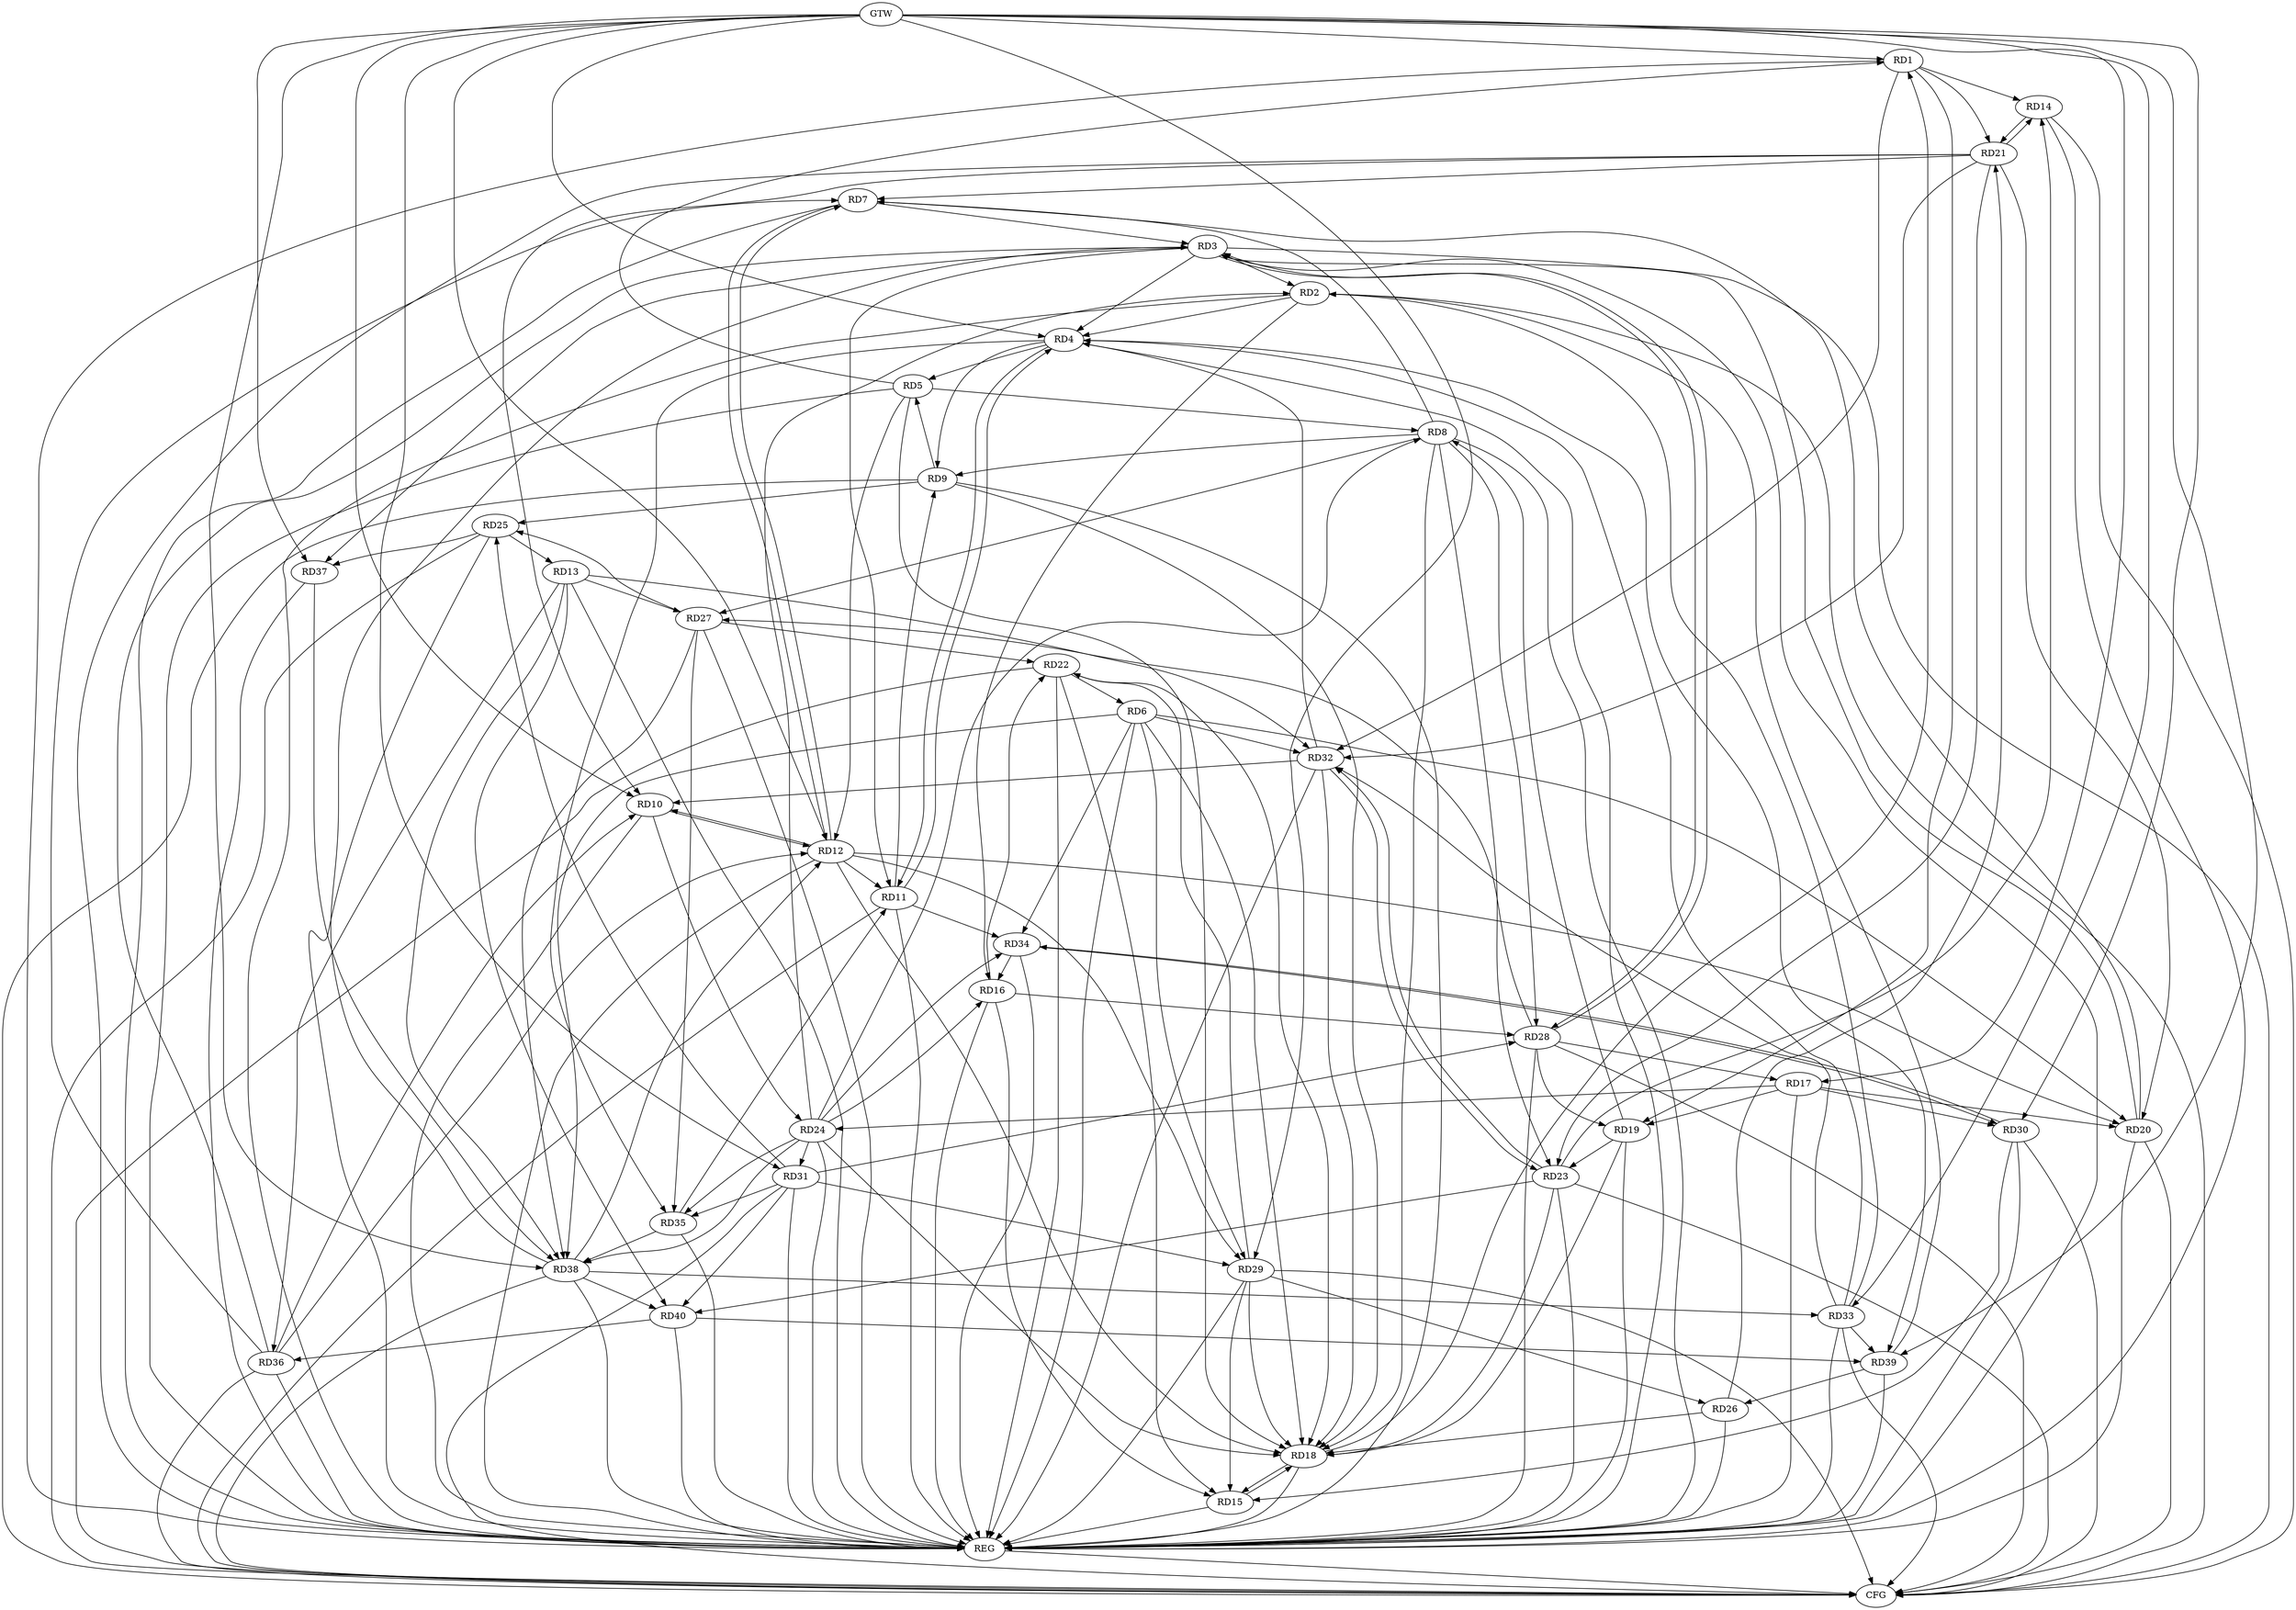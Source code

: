 strict digraph G {
  RD1 [ label="RD1" ];
  RD2 [ label="RD2" ];
  RD3 [ label="RD3" ];
  RD4 [ label="RD4" ];
  RD5 [ label="RD5" ];
  RD6 [ label="RD6" ];
  RD7 [ label="RD7" ];
  RD8 [ label="RD8" ];
  RD9 [ label="RD9" ];
  RD10 [ label="RD10" ];
  RD11 [ label="RD11" ];
  RD12 [ label="RD12" ];
  RD13 [ label="RD13" ];
  RD14 [ label="RD14" ];
  RD15 [ label="RD15" ];
  RD16 [ label="RD16" ];
  RD17 [ label="RD17" ];
  RD18 [ label="RD18" ];
  RD19 [ label="RD19" ];
  RD20 [ label="RD20" ];
  RD21 [ label="RD21" ];
  RD22 [ label="RD22" ];
  RD23 [ label="RD23" ];
  RD24 [ label="RD24" ];
  RD25 [ label="RD25" ];
  RD26 [ label="RD26" ];
  RD27 [ label="RD27" ];
  RD28 [ label="RD28" ];
  RD29 [ label="RD29" ];
  RD30 [ label="RD30" ];
  RD31 [ label="RD31" ];
  RD32 [ label="RD32" ];
  RD33 [ label="RD33" ];
  RD34 [ label="RD34" ];
  RD35 [ label="RD35" ];
  RD36 [ label="RD36" ];
  RD37 [ label="RD37" ];
  RD38 [ label="RD38" ];
  RD39 [ label="RD39" ];
  RD40 [ label="RD40" ];
  GTW [ label="GTW" ];
  REG [ label="REG" ];
  CFG [ label="CFG" ];
  RD5 -> RD1;
  RD1 -> RD14;
  RD18 -> RD1;
  RD1 -> RD19;
  RD1 -> RD21;
  RD1 -> RD32;
  RD3 -> RD2;
  RD2 -> RD4;
  RD2 -> RD16;
  RD24 -> RD2;
  RD33 -> RD2;
  RD39 -> RD2;
  RD3 -> RD4;
  RD7 -> RD3;
  RD3 -> RD11;
  RD20 -> RD3;
  RD3 -> RD28;
  RD28 -> RD3;
  RD36 -> RD3;
  RD3 -> RD37;
  RD38 -> RD3;
  RD4 -> RD5;
  RD4 -> RD9;
  RD4 -> RD11;
  RD11 -> RD4;
  RD32 -> RD4;
  RD33 -> RD4;
  RD4 -> RD35;
  RD4 -> RD39;
  RD5 -> RD8;
  RD9 -> RD5;
  RD5 -> RD12;
  RD6 -> RD18;
  RD6 -> RD20;
  RD22 -> RD6;
  RD6 -> RD29;
  RD6 -> RD32;
  RD6 -> RD34;
  RD6 -> RD38;
  RD8 -> RD7;
  RD7 -> RD12;
  RD12 -> RD7;
  RD20 -> RD7;
  RD21 -> RD7;
  RD36 -> RD7;
  RD8 -> RD9;
  RD8 -> RD18;
  RD19 -> RD8;
  RD8 -> RD23;
  RD24 -> RD8;
  RD8 -> RD27;
  RD8 -> RD28;
  RD11 -> RD9;
  RD9 -> RD25;
  RD10 -> RD12;
  RD12 -> RD10;
  RD21 -> RD10;
  RD10 -> RD24;
  RD32 -> RD10;
  RD36 -> RD10;
  RD12 -> RD11;
  RD11 -> RD34;
  RD35 -> RD11;
  RD12 -> RD20;
  RD12 -> RD29;
  RD36 -> RD12;
  RD38 -> RD12;
  RD25 -> RD13;
  RD13 -> RD27;
  RD13 -> RD32;
  RD13 -> RD36;
  RD13 -> RD38;
  RD13 -> RD40;
  RD14 -> RD21;
  RD21 -> RD14;
  RD23 -> RD14;
  RD16 -> RD15;
  RD18 -> RD15;
  RD22 -> RD15;
  RD29 -> RD15;
  RD30 -> RD15;
  RD16 -> RD22;
  RD24 -> RD16;
  RD16 -> RD28;
  RD34 -> RD16;
  RD17 -> RD19;
  RD17 -> RD20;
  RD17 -> RD24;
  RD28 -> RD17;
  RD17 -> RD30;
  RD19 -> RD18;
  RD22 -> RD18;
  RD23 -> RD18;
  RD24 -> RD18;
  RD32 -> RD18;
  RD19 -> RD23;
  RD28 -> RD19;
  RD21 -> RD20;
  RD21 -> RD23;
  RD26 -> RD21;
  RD21 -> RD32;
  RD27 -> RD22;
  RD29 -> RD22;
  RD23 -> RD32;
  RD32 -> RD23;
  RD23 -> RD40;
  RD24 -> RD31;
  RD24 -> RD34;
  RD24 -> RD35;
  RD24 -> RD38;
  RD27 -> RD25;
  RD31 -> RD25;
  RD25 -> RD37;
  RD29 -> RD26;
  RD39 -> RD26;
  RD28 -> RD27;
  RD27 -> RD35;
  RD27 -> RD38;
  RD31 -> RD28;
  RD31 -> RD29;
  RD30 -> RD34;
  RD34 -> RD30;
  RD31 -> RD35;
  RD31 -> RD40;
  RD33 -> RD32;
  RD38 -> RD33;
  RD33 -> RD39;
  RD35 -> RD38;
  RD40 -> RD36;
  RD37 -> RD38;
  RD38 -> RD40;
  RD40 -> RD39;
  GTW -> RD17;
  GTW -> RD10;
  GTW -> RD39;
  GTW -> RD31;
  GTW -> RD12;
  GTW -> RD1;
  GTW -> RD29;
  GTW -> RD4;
  GTW -> RD30;
  GTW -> RD37;
  GTW -> RD38;
  GTW -> RD33;
  RD1 -> REG;
  RD2 -> REG;
  RD3 -> REG;
  RD4 -> REG;
  RD5 -> REG;
  RD6 -> REG;
  RD7 -> REG;
  RD8 -> REG;
  RD9 -> REG;
  RD10 -> REG;
  RD11 -> REG;
  RD12 -> REG;
  RD13 -> REG;
  RD14 -> REG;
  RD15 -> REG;
  RD16 -> REG;
  RD17 -> REG;
  RD18 -> REG;
  RD19 -> REG;
  RD20 -> REG;
  RD21 -> REG;
  RD22 -> REG;
  RD23 -> REG;
  RD24 -> REG;
  RD25 -> REG;
  RD26 -> REG;
  RD27 -> REG;
  RD28 -> REG;
  RD29 -> REG;
  RD30 -> REG;
  RD31 -> REG;
  RD32 -> REG;
  RD33 -> REG;
  RD34 -> REG;
  RD35 -> REG;
  RD36 -> REG;
  RD37 -> REG;
  RD38 -> REG;
  RD39 -> REG;
  RD40 -> REG;
  RD33 -> CFG;
  RD11 -> CFG;
  RD2 -> CFG;
  RD14 -> CFG;
  RD28 -> CFG;
  RD36 -> CFG;
  RD29 -> CFG;
  RD38 -> CFG;
  RD22 -> CFG;
  RD23 -> CFG;
  RD31 -> CFG;
  RD30 -> CFG;
  RD20 -> CFG;
  RD9 -> CFG;
  RD3 -> CFG;
  RD25 -> CFG;
  REG -> CFG;
  RD15 -> RD18;
  RD9 -> RD18;
  RD5 -> RD18;
  RD29 -> RD18;
  RD12 -> RD18;
  RD26 -> RD18;
}
